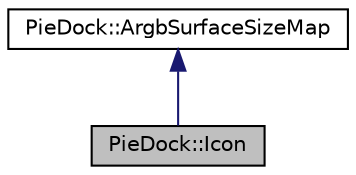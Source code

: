 digraph "PieDock::Icon"
{
  edge [fontname="Helvetica",fontsize="10",labelfontname="Helvetica",labelfontsize="10"];
  node [fontname="Helvetica",fontsize="10",shape=record];
  Node1 [label="PieDock::Icon",height=0.2,width=0.4,color="black", fillcolor="grey75", style="filled" fontcolor="black"];
  Node2 -> Node1 [dir="back",color="midnightblue",fontsize="10",style="solid",fontname="Helvetica"];
  Node2 [label="PieDock::ArgbSurfaceSizeMap",height=0.2,width=0.4,color="black", fillcolor="white", style="filled",URL="$classPieDock_1_1ArgbSurfaceSizeMap.html"];
}
